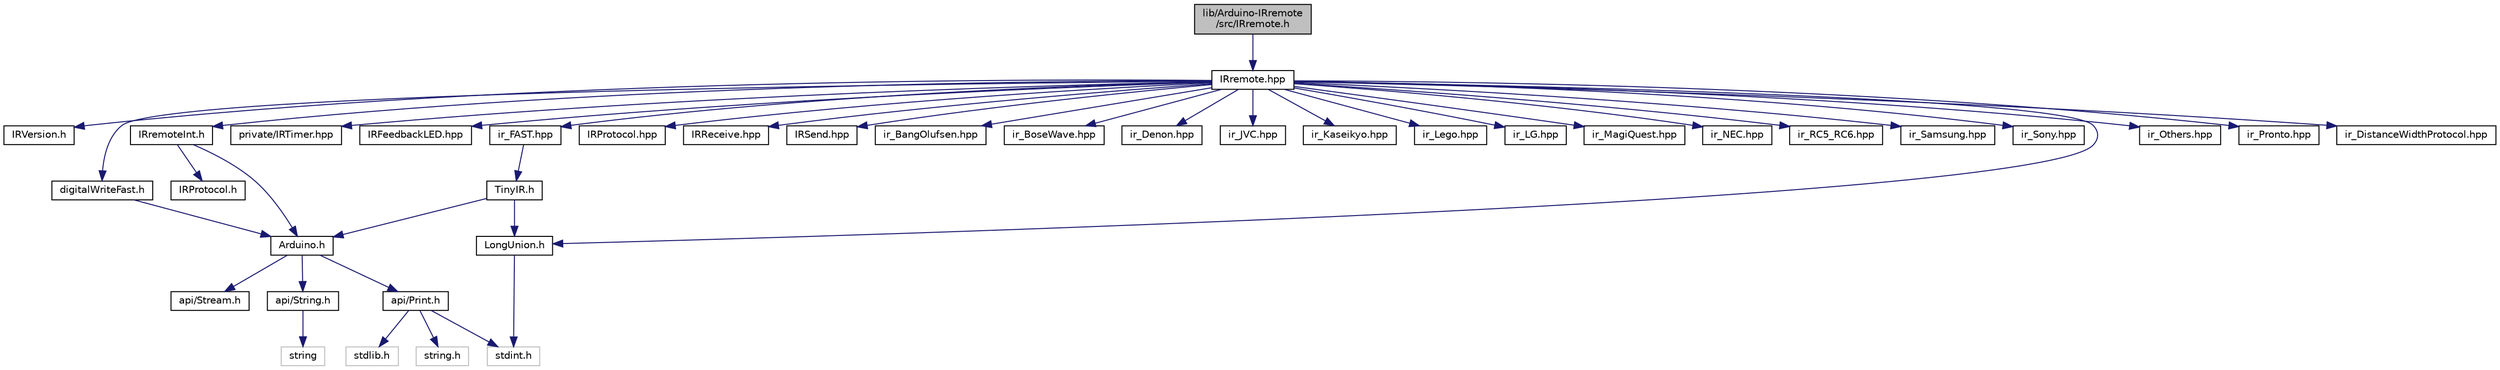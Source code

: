 digraph "lib/Arduino-IRremote/src/IRremote.h"
{
 // LATEX_PDF_SIZE
  edge [fontname="Helvetica",fontsize="10",labelfontname="Helvetica",labelfontsize="10"];
  node [fontname="Helvetica",fontsize="10",shape=record];
  Node1 [label="lib/Arduino-IRremote\l/src/IRremote.h",height=0.2,width=0.4,color="black", fillcolor="grey75", style="filled", fontcolor="black",tooltip="Stub for backward compatibility."];
  Node1 -> Node2 [color="midnightblue",fontsize="10",style="solid"];
  Node2 [label="IRremote.hpp",height=0.2,width=0.4,color="black", fillcolor="white", style="filled",URL="$IRremote_8hpp.html",tooltip="Public API to the library."];
  Node2 -> Node3 [color="midnightblue",fontsize="10",style="solid"];
  Node3 [label="IRVersion.h",height=0.2,width=0.4,color="black", fillcolor="white", style="filled",URL="$IRVersion_8h_source.html",tooltip=" "];
  Node2 -> Node4 [color="midnightblue",fontsize="10",style="solid"];
  Node4 [label="IRremoteInt.h",height=0.2,width=0.4,color="black", fillcolor="white", style="filled",URL="$IRremoteInt_8h.html",tooltip="Contains all declarations required for the interface to IRremote. Could not be named IRremote...."];
  Node4 -> Node5 [color="midnightblue",fontsize="10",style="solid"];
  Node5 [label="Arduino.h",height=0.2,width=0.4,color="black", fillcolor="white", style="filled",URL="$Arduino_8h_source.html",tooltip=" "];
  Node5 -> Node6 [color="midnightblue",fontsize="10",style="solid"];
  Node6 [label="api/Print.h",height=0.2,width=0.4,color="black", fillcolor="white", style="filled",URL="$Print_8h_source.html",tooltip=" "];
  Node6 -> Node7 [color="midnightblue",fontsize="10",style="solid"];
  Node7 [label="stdint.h",height=0.2,width=0.4,color="grey75", fillcolor="white", style="filled",tooltip=" "];
  Node6 -> Node8 [color="midnightblue",fontsize="10",style="solid"];
  Node8 [label="stdlib.h",height=0.2,width=0.4,color="grey75", fillcolor="white", style="filled",tooltip=" "];
  Node6 -> Node9 [color="midnightblue",fontsize="10",style="solid"];
  Node9 [label="string.h",height=0.2,width=0.4,color="grey75", fillcolor="white", style="filled",tooltip=" "];
  Node5 -> Node10 [color="midnightblue",fontsize="10",style="solid"];
  Node10 [label="api/Stream.h",height=0.2,width=0.4,color="black", fillcolor="white", style="filled",URL="$Stream_8h_source.html",tooltip=" "];
  Node5 -> Node11 [color="midnightblue",fontsize="10",style="solid"];
  Node11 [label="api/String.h",height=0.2,width=0.4,color="black", fillcolor="white", style="filled",URL="$String_8h_source.html",tooltip=" "];
  Node11 -> Node12 [color="midnightblue",fontsize="10",style="solid"];
  Node12 [label="string",height=0.2,width=0.4,color="grey75", fillcolor="white", style="filled",tooltip=" "];
  Node4 -> Node13 [color="midnightblue",fontsize="10",style="solid"];
  Node13 [label="IRProtocol.h",height=0.2,width=0.4,color="black", fillcolor="white", style="filled",URL="$IRProtocol_8h.html",tooltip="Common declarations for receiving and sending."];
  Node2 -> Node14 [color="midnightblue",fontsize="10",style="solid"];
  Node14 [label="digitalWriteFast.h",height=0.2,width=0.4,color="black", fillcolor="white", style="filled",URL="$digitalWriteFast_8h_source.html",tooltip=" "];
  Node14 -> Node5 [color="midnightblue",fontsize="10",style="solid"];
  Node2 -> Node15 [color="midnightblue",fontsize="10",style="solid"];
  Node15 [label="private/IRTimer.hpp",height=0.2,width=0.4,color="black", fillcolor="white", style="filled",URL="$IRTimer_8hpp.html",tooltip="All timer specific definitions are contained in this file. Sets IR_SEND_PIN if required,..."];
  Node2 -> Node16 [color="midnightblue",fontsize="10",style="solid"];
  Node16 [label="IRFeedbackLED.hpp",height=0.2,width=0.4,color="black", fillcolor="white", style="filled",URL="$IRFeedbackLED_8hpp.html",tooltip="All Feedback LED specific functions are contained in this file."];
  Node2 -> Node17 [color="midnightblue",fontsize="10",style="solid"];
  Node17 [label="LongUnion.h",height=0.2,width=0.4,color="black", fillcolor="white", style="filled",URL="$LongUnion_8h_source.html",tooltip=" "];
  Node17 -> Node7 [color="midnightblue",fontsize="10",style="solid"];
  Node2 -> Node18 [color="midnightblue",fontsize="10",style="solid"];
  Node18 [label="IRProtocol.hpp",height=0.2,width=0.4,color="black", fillcolor="white", style="filled",URL="$IRProtocol_8hpp_source.html",tooltip=" "];
  Node2 -> Node19 [color="midnightblue",fontsize="10",style="solid"];
  Node19 [label="IRReceive.hpp",height=0.2,width=0.4,color="black", fillcolor="white", style="filled",URL="$IRReceive_8hpp_source.html",tooltip=" "];
  Node2 -> Node20 [color="midnightblue",fontsize="10",style="solid"];
  Node20 [label="IRSend.hpp",height=0.2,width=0.4,color="black", fillcolor="white", style="filled",URL="$IRSend_8hpp_source.html",tooltip=" "];
  Node2 -> Node21 [color="midnightblue",fontsize="10",style="solid"];
  Node21 [label="ir_BangOlufsen.hpp",height=0.2,width=0.4,color="black", fillcolor="white", style="filled",URL="$ir__BangOlufsen_8hpp_source.html",tooltip=" "];
  Node2 -> Node22 [color="midnightblue",fontsize="10",style="solid"];
  Node22 [label="ir_BoseWave.hpp",height=0.2,width=0.4,color="black", fillcolor="white", style="filled",URL="$ir__BoseWave_8hpp_source.html",tooltip=" "];
  Node2 -> Node23 [color="midnightblue",fontsize="10",style="solid"];
  Node23 [label="ir_Denon.hpp",height=0.2,width=0.4,color="black", fillcolor="white", style="filled",URL="$ir__Denon_8hpp_source.html",tooltip=" "];
  Node2 -> Node24 [color="midnightblue",fontsize="10",style="solid"];
  Node24 [label="ir_JVC.hpp",height=0.2,width=0.4,color="black", fillcolor="white", style="filled",URL="$ir__JVC_8hpp_source.html",tooltip=" "];
  Node2 -> Node25 [color="midnightblue",fontsize="10",style="solid"];
  Node25 [label="ir_Kaseikyo.hpp",height=0.2,width=0.4,color="black", fillcolor="white", style="filled",URL="$ir__Kaseikyo_8hpp_source.html",tooltip=" "];
  Node2 -> Node26 [color="midnightblue",fontsize="10",style="solid"];
  Node26 [label="ir_Lego.hpp",height=0.2,width=0.4,color="black", fillcolor="white", style="filled",URL="$ir__Lego_8hpp_source.html",tooltip=" "];
  Node2 -> Node27 [color="midnightblue",fontsize="10",style="solid"];
  Node27 [label="ir_LG.hpp",height=0.2,width=0.4,color="black", fillcolor="white", style="filled",URL="$ir__LG_8hpp_source.html",tooltip=" "];
  Node2 -> Node28 [color="midnightblue",fontsize="10",style="solid"];
  Node28 [label="ir_MagiQuest.hpp",height=0.2,width=0.4,color="black", fillcolor="white", style="filled",URL="$ir__MagiQuest_8hpp_source.html",tooltip=" "];
  Node2 -> Node29 [color="midnightblue",fontsize="10",style="solid"];
  Node29 [label="ir_NEC.hpp",height=0.2,width=0.4,color="black", fillcolor="white", style="filled",URL="$ir__NEC_8hpp_source.html",tooltip=" "];
  Node2 -> Node30 [color="midnightblue",fontsize="10",style="solid"];
  Node30 [label="ir_RC5_RC6.hpp",height=0.2,width=0.4,color="black", fillcolor="white", style="filled",URL="$ir__RC5__RC6_8hpp_source.html",tooltip=" "];
  Node2 -> Node31 [color="midnightblue",fontsize="10",style="solid"];
  Node31 [label="ir_Samsung.hpp",height=0.2,width=0.4,color="black", fillcolor="white", style="filled",URL="$ir__Samsung_8hpp_source.html",tooltip=" "];
  Node2 -> Node32 [color="midnightblue",fontsize="10",style="solid"];
  Node32 [label="ir_Sony.hpp",height=0.2,width=0.4,color="black", fillcolor="white", style="filled",URL="$ir__Sony_8hpp_source.html",tooltip=" "];
  Node2 -> Node33 [color="midnightblue",fontsize="10",style="solid"];
  Node33 [label="ir_FAST.hpp",height=0.2,width=0.4,color="black", fillcolor="white", style="filled",URL="$ir__FAST_8hpp_source.html",tooltip=" "];
  Node33 -> Node34 [color="midnightblue",fontsize="10",style="solid"];
  Node34 [label="TinyIR.h",height=0.2,width=0.4,color="black", fillcolor="white", style="filled",URL="$TinyIR_8h_source.html",tooltip=" "];
  Node34 -> Node5 [color="midnightblue",fontsize="10",style="solid"];
  Node34 -> Node17 [color="midnightblue",fontsize="10",style="solid"];
  Node2 -> Node35 [color="midnightblue",fontsize="10",style="solid"];
  Node35 [label="ir_Others.hpp",height=0.2,width=0.4,color="black", fillcolor="white", style="filled",URL="$ir__Others_8hpp_source.html",tooltip=" "];
  Node2 -> Node36 [color="midnightblue",fontsize="10",style="solid"];
  Node36 [label="ir_Pronto.hpp",height=0.2,width=0.4,color="black", fillcolor="white", style="filled",URL="$ir__Pronto_8hpp_source.html",tooltip=" "];
  Node2 -> Node37 [color="midnightblue",fontsize="10",style="solid"];
  Node37 [label="ir_DistanceWidthProtocol.hpp",height=0.2,width=0.4,color="black", fillcolor="white", style="filled",URL="$ir__DistanceWidthProtocol_8hpp_source.html",tooltip=" "];
}

